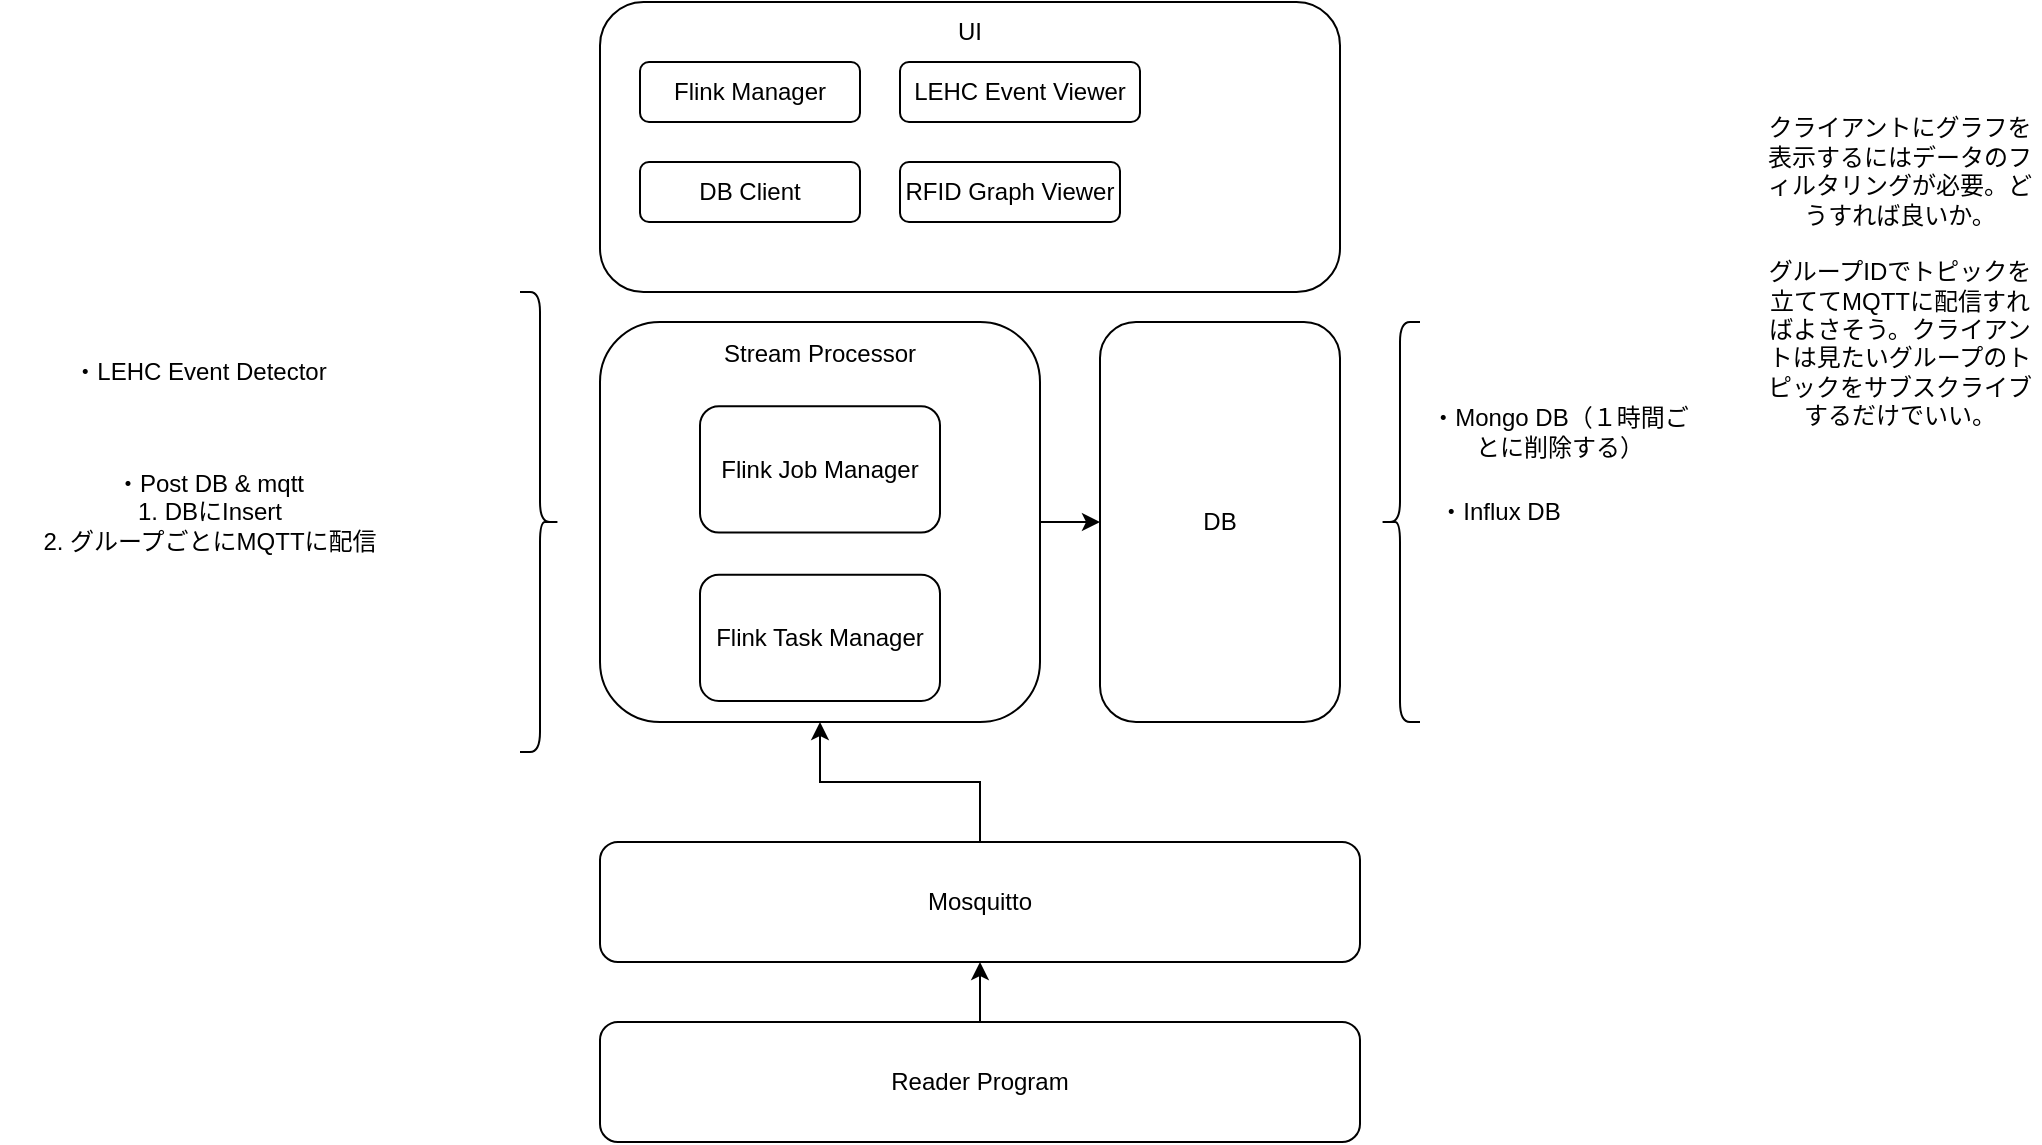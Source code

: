 <mxfile version="15.4.0" type="device"><diagram id="9ykVdxf4sraU6MyjxiTO" name="ページ1"><mxGraphModel dx="1615" dy="560" grid="1" gridSize="10" guides="1" tooltips="1" connect="1" arrows="1" fold="1" page="1" pageScale="1" pageWidth="827" pageHeight="1169" math="0" shadow="0"><root><mxCell id="0"/><mxCell id="1" parent="0"/><mxCell id="OUV9IwsiZxJtSXDozJ69-14" style="edgeStyle=orthogonalEdgeStyle;rounded=0;orthogonalLoop=1;jettySize=auto;html=1;exitX=0.5;exitY=0;exitDx=0;exitDy=0;entryX=0.5;entryY=1;entryDx=0;entryDy=0;" edge="1" parent="1" source="OUV9IwsiZxJtSXDozJ69-3" target="OUV9IwsiZxJtSXDozJ69-8"><mxGeometry relative="1" as="geometry"/></mxCell><mxCell id="OUV9IwsiZxJtSXDozJ69-3" value="Mosquitto" style="rounded=1;whiteSpace=wrap;html=1;" vertex="1" parent="1"><mxGeometry x="60" y="620" width="380" height="60" as="geometry"/></mxCell><mxCell id="OUV9IwsiZxJtSXDozJ69-4" value="DB" style="rounded=1;whiteSpace=wrap;html=1;" vertex="1" parent="1"><mxGeometry x="310" y="360" width="120" height="200" as="geometry"/></mxCell><mxCell id="OUV9IwsiZxJtSXDozJ69-6" style="edgeStyle=orthogonalEdgeStyle;rounded=0;orthogonalLoop=1;jettySize=auto;html=1;exitX=0.5;exitY=0;exitDx=0;exitDy=0;entryX=0.5;entryY=1;entryDx=0;entryDy=0;" edge="1" parent="1" source="OUV9IwsiZxJtSXDozJ69-5" target="OUV9IwsiZxJtSXDozJ69-3"><mxGeometry relative="1" as="geometry"/></mxCell><mxCell id="OUV9IwsiZxJtSXDozJ69-5" value="Reader Program" style="rounded=1;whiteSpace=wrap;html=1;" vertex="1" parent="1"><mxGeometry x="60" y="710" width="380" height="60" as="geometry"/></mxCell><mxCell id="OUV9IwsiZxJtSXDozJ69-10" value="" style="group" vertex="1" connectable="0" parent="1"><mxGeometry x="60" y="360" width="220" height="200" as="geometry"/></mxCell><mxCell id="OUV9IwsiZxJtSXDozJ69-1" value="Flink Job Manager" style="rounded=1;whiteSpace=wrap;html=1;" vertex="1" parent="OUV9IwsiZxJtSXDozJ69-10"><mxGeometry x="50" y="42.105" width="120" height="63.158" as="geometry"/></mxCell><mxCell id="OUV9IwsiZxJtSXDozJ69-2" value="Flink Task Manager" style="rounded=1;whiteSpace=wrap;html=1;" vertex="1" parent="OUV9IwsiZxJtSXDozJ69-10"><mxGeometry x="50" y="126.316" width="120" height="63.158" as="geometry"/></mxCell><mxCell id="OUV9IwsiZxJtSXDozJ69-8" value="" style="rounded=1;whiteSpace=wrap;html=1;fillColor=none;" vertex="1" parent="OUV9IwsiZxJtSXDozJ69-10"><mxGeometry width="220" height="200" as="geometry"/></mxCell><mxCell id="OUV9IwsiZxJtSXDozJ69-9" value="Stream Processor" style="text;html=1;strokeColor=none;fillColor=none;align=center;verticalAlign=middle;whiteSpace=wrap;rounded=0;" vertex="1" parent="OUV9IwsiZxJtSXDozJ69-10"><mxGeometry x="30" width="160" height="31.579" as="geometry"/></mxCell><mxCell id="OUV9IwsiZxJtSXDozJ69-11" value="" style="shape=curlyBracket;whiteSpace=wrap;html=1;rounded=1;flipH=1;fillColor=none;" vertex="1" parent="1"><mxGeometry x="20" y="345" width="20" height="230" as="geometry"/></mxCell><mxCell id="OUV9IwsiZxJtSXDozJ69-12" value="・LEHC Event Detector" style="text;html=1;strokeColor=none;fillColor=none;align=center;verticalAlign=middle;whiteSpace=wrap;rounded=0;" vertex="1" parent="1"><mxGeometry x="-210" y="370" width="140" height="30" as="geometry"/></mxCell><mxCell id="OUV9IwsiZxJtSXDozJ69-13" value="・Post DB &amp;amp; mqtt&lt;br&gt;1. DBにInsert&lt;br&gt;2. グループごとにMQTTに配信" style="text;html=1;strokeColor=none;fillColor=none;align=center;verticalAlign=middle;whiteSpace=wrap;rounded=0;" vertex="1" parent="1"><mxGeometry x="-240" y="420" width="210" height="70" as="geometry"/></mxCell><mxCell id="OUV9IwsiZxJtSXDozJ69-15" style="edgeStyle=orthogonalEdgeStyle;rounded=0;orthogonalLoop=1;jettySize=auto;html=1;exitX=1;exitY=0.5;exitDx=0;exitDy=0;entryX=0;entryY=0.5;entryDx=0;entryDy=0;" edge="1" parent="1" source="OUV9IwsiZxJtSXDozJ69-8" target="OUV9IwsiZxJtSXDozJ69-4"><mxGeometry relative="1" as="geometry"/></mxCell><mxCell id="OUV9IwsiZxJtSXDozJ69-16" value="" style="rounded=1;whiteSpace=wrap;html=1;fillColor=none;" vertex="1" parent="1"><mxGeometry x="60" y="200" width="370" height="145" as="geometry"/></mxCell><mxCell id="OUV9IwsiZxJtSXDozJ69-17" value="UI" style="text;html=1;strokeColor=none;fillColor=none;align=center;verticalAlign=middle;whiteSpace=wrap;rounded=0;" vertex="1" parent="1"><mxGeometry x="215" y="200" width="60" height="30" as="geometry"/></mxCell><mxCell id="OUV9IwsiZxJtSXDozJ69-18" value="Flink Manager" style="rounded=1;whiteSpace=wrap;html=1;fillColor=none;" vertex="1" parent="1"><mxGeometry x="80" y="230" width="110" height="30" as="geometry"/></mxCell><mxCell id="OUV9IwsiZxJtSXDozJ69-19" value="LEHC Event Viewer" style="rounded=1;whiteSpace=wrap;html=1;fillColor=none;" vertex="1" parent="1"><mxGeometry x="210" y="230" width="120" height="30" as="geometry"/></mxCell><mxCell id="OUV9IwsiZxJtSXDozJ69-20" value="DB Client" style="rounded=1;whiteSpace=wrap;html=1;fillColor=none;" vertex="1" parent="1"><mxGeometry x="80" y="280" width="110" height="30" as="geometry"/></mxCell><mxCell id="OUV9IwsiZxJtSXDozJ69-21" value="RFID Graph Viewer" style="rounded=1;whiteSpace=wrap;html=1;fillColor=none;" vertex="1" parent="1"><mxGeometry x="210" y="280" width="110" height="30" as="geometry"/></mxCell><mxCell id="OUV9IwsiZxJtSXDozJ69-22" value="" style="shape=curlyBracket;whiteSpace=wrap;html=1;rounded=1;fillColor=none;" vertex="1" parent="1"><mxGeometry x="450" y="360" width="20" height="200" as="geometry"/></mxCell><mxCell id="OUV9IwsiZxJtSXDozJ69-23" value="・Mongo DB（１時間ごとに削除する）" style="text;html=1;strokeColor=none;fillColor=none;align=center;verticalAlign=middle;whiteSpace=wrap;rounded=0;" vertex="1" parent="1"><mxGeometry x="470" y="400" width="140" height="30" as="geometry"/></mxCell><mxCell id="OUV9IwsiZxJtSXDozJ69-24" value="・Influx DB" style="text;html=1;strokeColor=none;fillColor=none;align=center;verticalAlign=middle;whiteSpace=wrap;rounded=0;" vertex="1" parent="1"><mxGeometry x="470" y="440" width="80" height="30" as="geometry"/></mxCell><mxCell id="OUV9IwsiZxJtSXDozJ69-25" value="クライアントにグラフを表示するにはデータのフィルタリングが必要。どうすれば良いか。&lt;br&gt;&lt;br&gt;グループIDでトピックを立ててMQTTに配信すればよさそう。クライアントは見たいグループのトピックをサブスクライブするだけでいい。" style="text;html=1;strokeColor=none;fillColor=none;align=center;verticalAlign=middle;whiteSpace=wrap;rounded=0;" vertex="1" parent="1"><mxGeometry x="640" y="280" width="140" height="110" as="geometry"/></mxCell></root></mxGraphModel></diagram></mxfile>
